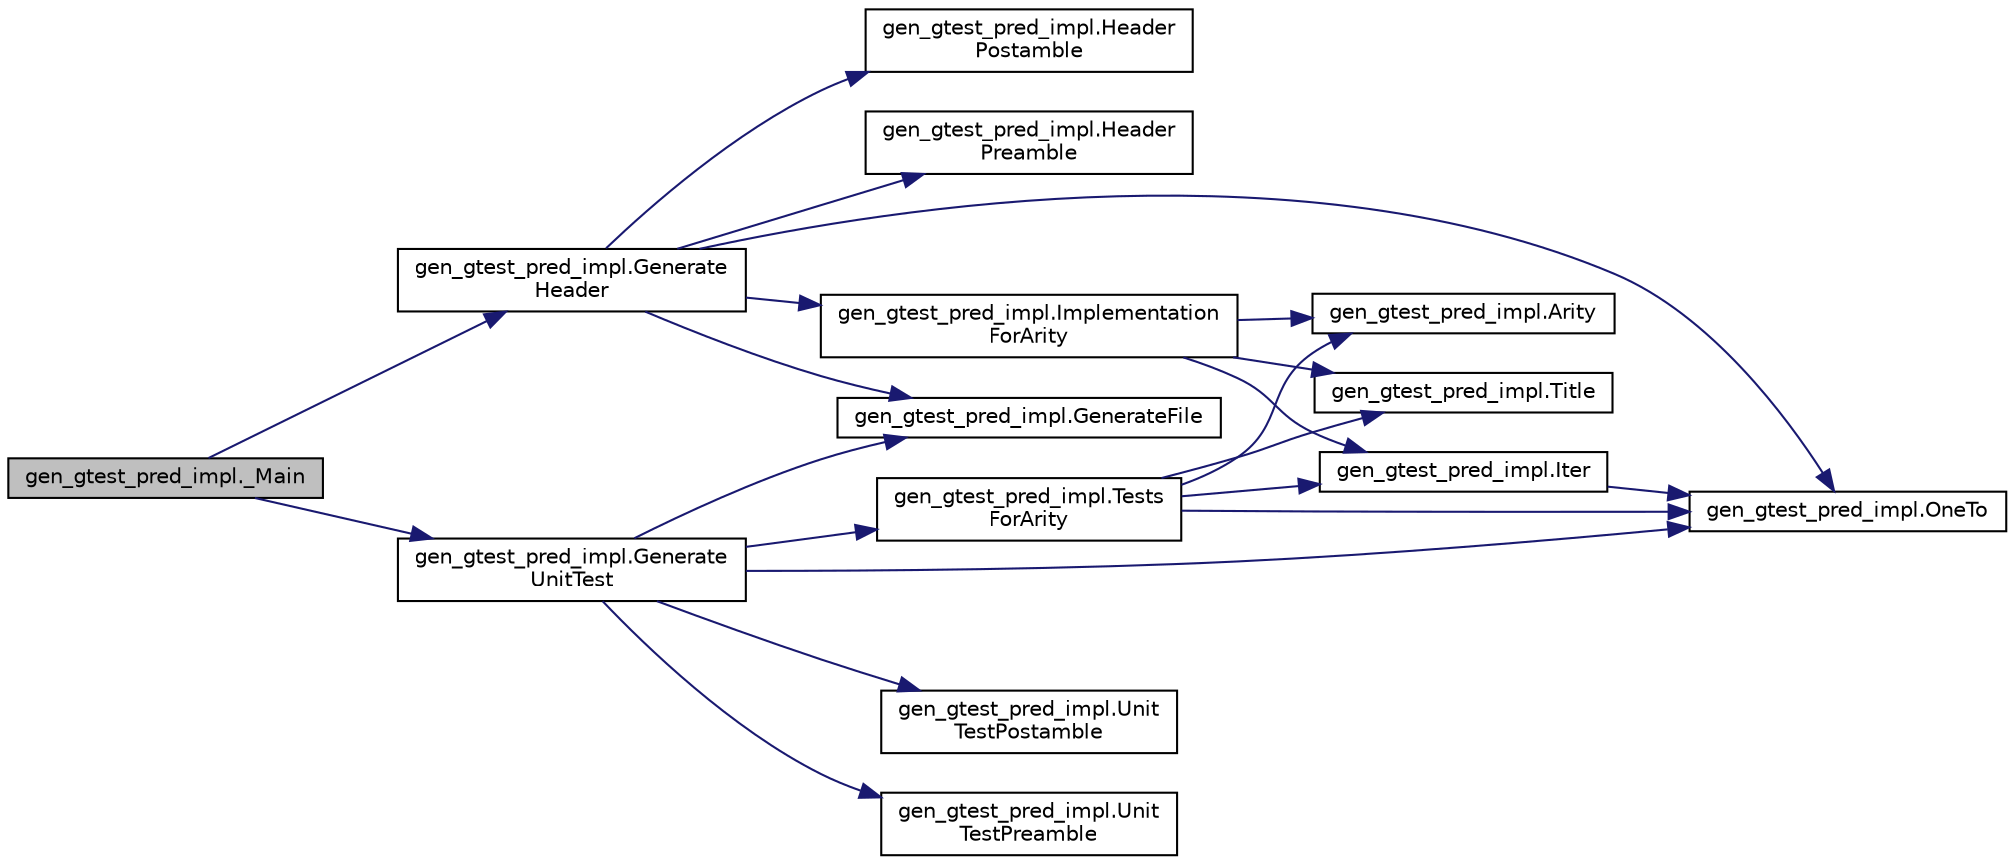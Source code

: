 digraph "gen_gtest_pred_impl._Main"
{
  edge [fontname="Helvetica",fontsize="10",labelfontname="Helvetica",labelfontsize="10"];
  node [fontname="Helvetica",fontsize="10",shape=record];
  rankdir="LR";
  Node0 [label="gen_gtest_pred_impl._Main",height=0.2,width=0.4,color="black", fillcolor="grey75", style="filled", fontcolor="black"];
  Node0 -> Node1 [color="midnightblue",fontsize="10",style="solid",fontname="Helvetica"];
  Node1 [label="gen_gtest_pred_impl.Generate\lHeader",height=0.2,width=0.4,color="black", fillcolor="white", style="filled",URL="$d0/db7/namespacegen__gtest__pred__impl.html#a6f3039a82a5283846fb272f8a3af6743"];
  Node1 -> Node2 [color="midnightblue",fontsize="10",style="solid",fontname="Helvetica"];
  Node2 [label="gen_gtest_pred_impl.GenerateFile",height=0.2,width=0.4,color="black", fillcolor="white", style="filled",URL="$d0/db7/namespacegen__gtest__pred__impl.html#a16210fe365dfd176e04aa2578ac5a8d9"];
  Node1 -> Node3 [color="midnightblue",fontsize="10",style="solid",fontname="Helvetica"];
  Node3 [label="gen_gtest_pred_impl.Header\lPreamble",height=0.2,width=0.4,color="black", fillcolor="white", style="filled",URL="$d0/db7/namespacegen__gtest__pred__impl.html#a0b99cadcffab4bf161654a382163bac8"];
  Node1 -> Node4 [color="midnightblue",fontsize="10",style="solid",fontname="Helvetica"];
  Node4 [label="gen_gtest_pred_impl.Implementation\lForArity",height=0.2,width=0.4,color="black", fillcolor="white", style="filled",URL="$d0/db7/namespacegen__gtest__pred__impl.html#a8c53b141b89f9c05d0131d9756dfeab0"];
  Node4 -> Node5 [color="midnightblue",fontsize="10",style="solid",fontname="Helvetica"];
  Node5 [label="gen_gtest_pred_impl.Iter",height=0.2,width=0.4,color="black", fillcolor="white", style="filled",URL="$d0/db7/namespacegen__gtest__pred__impl.html#ac016218b7c9437d1d5ac85c574c83069"];
  Node5 -> Node6 [color="midnightblue",fontsize="10",style="solid",fontname="Helvetica"];
  Node6 [label="gen_gtest_pred_impl.OneTo",height=0.2,width=0.4,color="black", fillcolor="white", style="filled",URL="$d0/db7/namespacegen__gtest__pred__impl.html#a7920598d51c9dded76a4ef9ffde339e4"];
  Node4 -> Node7 [color="midnightblue",fontsize="10",style="solid",fontname="Helvetica"];
  Node7 [label="gen_gtest_pred_impl.Arity",height=0.2,width=0.4,color="black", fillcolor="white", style="filled",URL="$d0/db7/namespacegen__gtest__pred__impl.html#a5bbb7272f3588b969ab3ded6f49836a1"];
  Node4 -> Node8 [color="midnightblue",fontsize="10",style="solid",fontname="Helvetica"];
  Node8 [label="gen_gtest_pred_impl.Title",height=0.2,width=0.4,color="black", fillcolor="white", style="filled",URL="$d0/db7/namespacegen__gtest__pred__impl.html#ae49dd9bd9152dbcb3ca7994ce04c37ba"];
  Node1 -> Node6 [color="midnightblue",fontsize="10",style="solid",fontname="Helvetica"];
  Node1 -> Node9 [color="midnightblue",fontsize="10",style="solid",fontname="Helvetica"];
  Node9 [label="gen_gtest_pred_impl.Header\lPostamble",height=0.2,width=0.4,color="black", fillcolor="white", style="filled",URL="$d0/db7/namespacegen__gtest__pred__impl.html#a3d40c7ef70cf4d46e56c9612f34027bf"];
  Node0 -> Node10 [color="midnightblue",fontsize="10",style="solid",fontname="Helvetica"];
  Node10 [label="gen_gtest_pred_impl.Generate\lUnitTest",height=0.2,width=0.4,color="black", fillcolor="white", style="filled",URL="$d0/db7/namespacegen__gtest__pred__impl.html#acbd42b5b7fb7ddbb06a4dd58fc37e9ed"];
  Node10 -> Node2 [color="midnightblue",fontsize="10",style="solid",fontname="Helvetica"];
  Node10 -> Node11 [color="midnightblue",fontsize="10",style="solid",fontname="Helvetica"];
  Node11 [label="gen_gtest_pred_impl.Unit\lTestPreamble",height=0.2,width=0.4,color="black", fillcolor="white", style="filled",URL="$d0/db7/namespacegen__gtest__pred__impl.html#ae52dc86461d1b666c7b658a8c27c69f9"];
  Node10 -> Node12 [color="midnightblue",fontsize="10",style="solid",fontname="Helvetica"];
  Node12 [label="gen_gtest_pred_impl.Tests\lForArity",height=0.2,width=0.4,color="black", fillcolor="white", style="filled",URL="$d0/db7/namespacegen__gtest__pred__impl.html#ab0da913fa15e5695d5bb2dd1de5dec57"];
  Node12 -> Node5 [color="midnightblue",fontsize="10",style="solid",fontname="Helvetica"];
  Node12 -> Node7 [color="midnightblue",fontsize="10",style="solid",fontname="Helvetica"];
  Node12 -> Node8 [color="midnightblue",fontsize="10",style="solid",fontname="Helvetica"];
  Node12 -> Node6 [color="midnightblue",fontsize="10",style="solid",fontname="Helvetica"];
  Node10 -> Node6 [color="midnightblue",fontsize="10",style="solid",fontname="Helvetica"];
  Node10 -> Node13 [color="midnightblue",fontsize="10",style="solid",fontname="Helvetica"];
  Node13 [label="gen_gtest_pred_impl.Unit\lTestPostamble",height=0.2,width=0.4,color="black", fillcolor="white", style="filled",URL="$d0/db7/namespacegen__gtest__pred__impl.html#a57b922f50d0807896496dcd883c1f098"];
}
